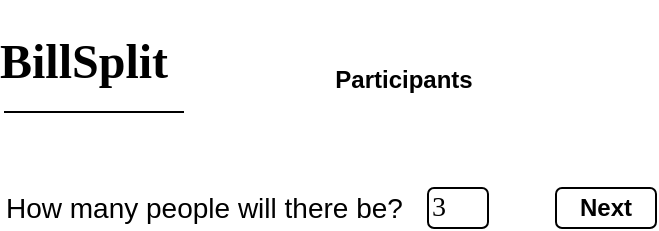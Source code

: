 <mxfile version="12.4.3" type="github" pages="3"><diagram id="h7hlAGJcF42Mh_EbfB89" name="splash_screen"><mxGraphModel dx="868" dy="479" grid="0" gridSize="10" guides="1" tooltips="1" connect="1" arrows="1" fold="1" page="1" pageScale="1" pageWidth="850" pageHeight="1100" math="0" shadow="0" extFonts="Yellowtail^https://fonts.googleapis.com/css?family=Yellowtail|yellowtail^https://fonts.googleapis.com/css?family=yellowtail|Questrial^https://fonts.googleapis.com/css?family=Questrial"><root><mxCell id="0"/><mxCell id="1" parent="0"/><mxCell id="_MdJJuByYtMcYLxyroKs-1" value="&lt;h1&gt;&lt;font face=&quot;Yellowtail&quot;&gt;BillSplit&lt;/font&gt;&lt;/h1&gt;" style="text;html=1;strokeColor=none;fillColor=none;align=center;verticalAlign=middle;whiteSpace=wrap;rounded=0;" parent="1" vertex="1"><mxGeometry x="60" y="40" width="40" height="20" as="geometry"/></mxCell><mxCell id="_MdJJuByYtMcYLxyroKs-2" value="" style="endArrow=none;html=1;" parent="1" edge="1"><mxGeometry width="50" height="50" relative="1" as="geometry"><mxPoint x="40" y="75" as="sourcePoint"/><mxPoint x="130" y="75" as="targetPoint"/></mxGeometry></mxCell><mxCell id="_MdJJuByYtMcYLxyroKs-3" value="&lt;div style=&quot;font-size: 14px&quot; align=&quot;left&quot;&gt;&lt;font style=&quot;font-size: 14px&quot; face=&quot;Helvetica&quot;&gt;How many people will there be?&lt;/font&gt;&lt;/div&gt;" style="text;html=1;strokeColor=none;fillColor=none;align=left;verticalAlign=middle;whiteSpace=wrap;rounded=0;fontFamily=Garamond;" parent="1" vertex="1"><mxGeometry x="39" y="118" width="230" height="10" as="geometry"/></mxCell><mxCell id="_MdJJuByYtMcYLxyroKs-4" value="&lt;font style=&quot;font-size: 14px&quot;&gt;3&lt;/font&gt;" style="rounded=1;whiteSpace=wrap;html=1;fontFamily=Garamond;align=left;" parent="1" vertex="1"><mxGeometry x="252" y="113" width="30" height="20" as="geometry"/></mxCell><mxCell id="2GNicvAmi13uRSmAq5yS-1" value="&lt;b&gt;Participants&lt;/b&gt;" style="text;html=1;strokeColor=none;fillColor=none;align=center;verticalAlign=middle;whiteSpace=wrap;rounded=0;labelBackgroundColor=none;fontFamily=Helvetica;" parent="1" vertex="1"><mxGeometry x="220" y="49" width="40" height="20" as="geometry"/></mxCell><mxCell id="rnfz4ju_VYKZbSFi3b6Q-1" value="&lt;b&gt;Next&lt;/b&gt;" style="rounded=1;whiteSpace=wrap;html=1;labelBackgroundColor=none;fontFamily=Helvetica;" parent="1" vertex="1"><mxGeometry x="316" y="113" width="50" height="20" as="geometry"/></mxCell></root></mxGraphModel></diagram><diagram name="participants set" id="GewNHUrEYxDLLw_-LUlW"><mxGraphModel dx="868" dy="479" grid="1" gridSize="10" guides="1" tooltips="1" connect="0" arrows="0" fold="1" page="1" pageScale="1" pageWidth="850" pageHeight="1100" math="0" shadow="0" extFonts="Yellowtail^https://fonts.googleapis.com/css?family=Yellowtail|yellowtail^https://fonts.googleapis.com/css?family=yellowtail|Questrial^https://fonts.googleapis.com/css?family=Questrial|Rene Menue^https://fonts.googleapis.com/css?family=Rene+Menue|Ray's Cafe^https://fonts.googleapis.com/css?family=Ray's+Cafe"><root><mxCell id="hZzYLXJnmmcl-AezKzNX-0"/><mxCell id="XsPXiKziycWPkQGj4DQ_-73" value="Summary" parent="hZzYLXJnmmcl-AezKzNX-0" visible="0"/><mxCell id="XsPXiKziycWPkQGj4DQ_-74" value="" style="rounded=0;whiteSpace=wrap;html=1;shadow=0;glass=0;labelBackgroundColor=none;strokeWidth=1;fontFamily=Helvetica;fontSize=28;align=left;strokeColor=none;fillColor=#CCCCCC;" parent="XsPXiKziycWPkQGj4DQ_-73" vertex="1"><mxGeometry x="681" y="304" width="27" height="184" as="geometry"/></mxCell><mxCell id="hZzYLXJnmmcl-AezKzNX-1" parent="hZzYLXJnmmcl-AezKzNX-0"/><mxCell id="XsPXiKziycWPkQGj4DQ_-71" value="" style="rounded=0;whiteSpace=wrap;html=1;shadow=0;glass=0;comic=0;labelBackgroundColor=none;strokeWidth=1;fontFamily=Helvetica;fontSize=32;align=center;strokeColor=none;fillColor=#f9f7ed;" parent="hZzYLXJnmmcl-AezKzNX-1" vertex="1"><mxGeometry x="11" y="74" width="827" height="219" as="geometry"/></mxCell><mxCell id="XsPXiKziycWPkQGj4DQ_-57" value="" style="rounded=0;whiteSpace=wrap;html=1;shadow=0;glass=0;comic=0;labelBackgroundColor=none;strokeColor=none;strokeWidth=1;fillColor=#eeeeee;fontFamily=Helvetica;fontSize=32;align=center;" parent="hZzYLXJnmmcl-AezKzNX-1" vertex="1"><mxGeometry x="11" y="288" width="827" height="502" as="geometry"/></mxCell><mxCell id="hZzYLXJnmmcl-AezKzNX-3" value="&lt;h1 style=&quot;font-size: 40px&quot;&gt;&lt;font style=&quot;font-size: 40px&quot; face=&quot;Yellowtail&quot;&gt;BillSplit&lt;/font&gt;&lt;/h1&gt;" style="text;html=1;strokeColor=none;fillColor=none;align=center;verticalAlign=middle;whiteSpace=wrap;rounded=0;fontColor=#333333;labelBackgroundColor=none;fontSize=32;" parent="hZzYLXJnmmcl-AezKzNX-1" vertex="1"><mxGeometry x="377" y="41" width="106.71" height="20" as="geometry"/></mxCell><mxCell id="hZzYLXJnmmcl-AezKzNX-4" value="" style="endArrow=none;html=1;strokeColor=#333333;fontColor=#333333;labelBackgroundColor=none;" parent="hZzYLXJnmmcl-AezKzNX-1" edge="1"><mxGeometry width="50" height="50" relative="1" as="geometry"><mxPoint x="32" y="70" as="sourcePoint"/><mxPoint x="140" y="70" as="targetPoint"/><Array as="points"><mxPoint x="820" y="70"/></Array></mxGeometry></mxCell><mxCell id="hZzYLXJnmmcl-AezKzNX-5" value="&lt;font style=&quot;font-size: 14px&quot;&gt;&lt;b&gt;3 &lt;/b&gt;people are splitting the bill.&lt;br&gt;&lt;/font&gt;" style="text;html=1;strokeColor=none;fillColor=none;align=left;verticalAlign=middle;whiteSpace=wrap;rounded=0;fontFamily=Helvetica;" parent="hZzYLXJnmmcl-AezKzNX-1" vertex="1"><mxGeometry x="60" y="117" width="230" height="10" as="geometry"/></mxCell><mxCell id="hZzYLXJnmmcl-AezKzNX-6" value="&lt;font style=&quot;font-size: 14px&quot; face=&quot;Helvetica&quot;&gt;Person 1&lt;/font&gt;" style="text;html=1;strokeColor=none;fillColor=none;align=center;verticalAlign=middle;whiteSpace=wrap;rounded=0;labelBackgroundColor=none;fontFamily=Helvetica;" parent="hZzYLXJnmmcl-AezKzNX-1" vertex="1"><mxGeometry x="81" y="147" width="60" height="20" as="geometry"/></mxCell><mxCell id="hZzYLXJnmmcl-AezKzNX-7" value="&lt;font style=&quot;font-size: 14px&quot; face=&quot;Helvetica&quot;&gt;Person 2&lt;br&gt;&lt;/font&gt;" style="text;html=1;strokeColor=none;fillColor=none;align=center;verticalAlign=middle;whiteSpace=wrap;rounded=0;labelBackgroundColor=none;fontFamily=Helvetica;" parent="hZzYLXJnmmcl-AezKzNX-1" vertex="1"><mxGeometry x="81" y="177" width="60" height="20" as="geometry"/></mxCell><mxCell id="hZzYLXJnmmcl-AezKzNX-8" value="&lt;font face=&quot;Helvetica&quot;&gt;&lt;b&gt;&lt;font style=&quot;font-size: 14px&quot;&gt;Person 3&lt;br&gt;&lt;/font&gt;&lt;/b&gt;&lt;/font&gt;" style="text;html=1;strokeColor=none;fillColor=none;align=center;verticalAlign=middle;whiteSpace=wrap;rounded=0;labelBackgroundColor=none;fontFamily=Helvetica;" parent="hZzYLXJnmmcl-AezKzNX-1" vertex="1"><mxGeometry x="81" y="207" width="65" height="20" as="geometry"/></mxCell><mxCell id="hZzYLXJnmmcl-AezKzNX-9" value="&lt;font style=&quot;font-size: 10px&quot; face=&quot;Questrial&quot;&gt;Rename&lt;/font&gt;" style="rounded=1;whiteSpace=wrap;html=1;labelBackgroundColor=none;fontFamily=Helvetica;shadow=1;strokeColor=#999999;" parent="hZzYLXJnmmcl-AezKzNX-1" vertex="1"><mxGeometry x="161" y="147" width="59" height="20" as="geometry"/></mxCell><mxCell id="hZzYLXJnmmcl-AezKzNX-11" value="&lt;font face=&quot;Helvetica&quot;&gt;Sally&lt;/font&gt;" style="rounded=1;whiteSpace=wrap;html=1;labelBackgroundColor=none;fontFamily=Questrial;align=left;FType=g;strokeWidth=2;strokeColor=#9AC7BF;comic=0;shadow=0;" parent="hZzYLXJnmmcl-AezKzNX-1" vertex="1"><mxGeometry x="161" y="207" width="167" height="20" as="geometry"/></mxCell><mxCell id="MQWxVw4keEJaJZ-wStM8-6" value="" style="endArrow=none;html=1;strokeColor=#000000;fontColor=#000000;" parent="hZzYLXJnmmcl-AezKzNX-1" edge="1"><mxGeometry width="50" height="50" relative="1" as="geometry"><mxPoint x="40" y="290" as="sourcePoint"/><mxPoint x="810" y="290" as="targetPoint"/></mxGeometry></mxCell><mxCell id="XsPXiKziycWPkQGj4DQ_-3" value="&lt;font style=&quot;font-size: 10px&quot; face=&quot;Questrial&quot;&gt;Rename&lt;/font&gt;" style="rounded=1;whiteSpace=wrap;html=1;labelBackgroundColor=none;fontFamily=Helvetica;shadow=1;strokeColor=#999999;" parent="hZzYLXJnmmcl-AezKzNX-1" vertex="1"><mxGeometry x="161" y="177" width="59" height="20" as="geometry"/></mxCell><mxCell id="XsPXiKziycWPkQGj4DQ_-48" value="" style="endArrow=none;html=1;strokeColor=#000000;fontColor=#000000;" parent="hZzYLXJnmmcl-AezKzNX-1" edge="1"><mxGeometry width="50" height="50" relative="1" as="geometry"><mxPoint x="50" y="790" as="sourcePoint"/><mxPoint x="820.5" y="790" as="targetPoint"/></mxGeometry></mxCell><mxCell id="XsPXiKziycWPkQGj4DQ_-61" value="&lt;b&gt;+ Person&lt;/b&gt;" style="rounded=1;whiteSpace=wrap;html=1;labelBackgroundColor=none;fontFamily=Helvetica;shadow=1;" parent="hZzYLXJnmmcl-AezKzNX-1" vertex="1"><mxGeometry x="91" y="253.75" width="90" height="20" as="geometry"/></mxCell><mxCell id="XsPXiKziycWPkQGj4DQ_-72" value="" style="rounded=0;whiteSpace=wrap;html=1;shadow=0;glass=0;comic=0;labelBackgroundColor=none;strokeColor=none;strokeWidth=1;fillColor=none;fontFamily=Helvetica;fontSize=32;align=center;" parent="hZzYLXJnmmcl-AezKzNX-1" vertex="1"><mxGeometry x="11" y="800" width="827" height="210" as="geometry"/></mxCell><mxCell id="MQWxVw4keEJaJZ-wStM8-27" value="Cards" parent="hZzYLXJnmmcl-AezKzNX-0"/><mxCell id="XsPXiKziycWPkQGj4DQ_-79" value="" style="rounded=0;whiteSpace=wrap;html=1;shadow=0;glass=0;labelBackgroundColor=none;strokeWidth=1;fontFamily=Helvetica;fontSize=28;align=left;strokeColor=none;fillColor=#CCCCCC;" parent="MQWxVw4keEJaJZ-wStM8-27" vertex="1"><mxGeometry x="690" y="529" width="27" height="203" as="geometry"/></mxCell><mxCell id="XsPXiKziycWPkQGj4DQ_-78" value="" style="rounded=0;whiteSpace=wrap;html=1;shadow=0;glass=0;comic=0;labelBackgroundColor=none;strokeColor=none;strokeWidth=1;fillColor=#CCCCCC;gradientColor=none;fontFamily=Helvetica;fontSize=32;fontColor=#333333;align=center;" parent="MQWxVw4keEJaJZ-wStM8-27" vertex="1"><mxGeometry x="132" y="698" width="584" height="42" as="geometry"/></mxCell><mxCell id="XsPXiKziycWPkQGj4DQ_-80" value="" style="rounded=0;whiteSpace=wrap;html=1;labelBackgroundColor=none;strokeWidth=1;fontFamily=Helvetica;shadow=0;perimeterSpacing=14;strokeColor=none;fontStyle=4" parent="MQWxVw4keEJaJZ-wStM8-27" vertex="1"><mxGeometry x="152" y="521" width="559" height="202" as="geometry"/></mxCell><mxCell id="XsPXiKziycWPkQGj4DQ_-77" value="" style="rounded=0;whiteSpace=wrap;html=1;shadow=0;glass=0;comic=0;labelBackgroundColor=none;strokeColor=none;strokeWidth=1;fillColor=#CCCCCC;gradientColor=none;fontFamily=Helvetica;fontSize=32;fontColor=#333333;align=center;" parent="MQWxVw4keEJaJZ-wStM8-27" vertex="1"><mxGeometry x="134" y="479" width="584" height="42" as="geometry"/></mxCell><mxCell id="XsPXiKziycWPkQGj4DQ_-75" value="" style="rounded=0;whiteSpace=wrap;html=1;shadow=0;glass=0;labelBackgroundColor=none;strokeWidth=1;fontFamily=Helvetica;fontSize=28;align=left;strokeColor=none;fillColor=#CCCCCC;" parent="MQWxVw4keEJaJZ-wStM8-27" vertex="1"><mxGeometry x="692" y="310" width="27" height="203" as="geometry"/></mxCell><mxCell id="MQWxVw4keEJaJZ-wStM8-30" value="" style="rounded=0;whiteSpace=wrap;html=1;labelBackgroundColor=none;strokeWidth=1;fontFamily=Helvetica;shadow=0;perimeterSpacing=14;strokeColor=none;" parent="MQWxVw4keEJaJZ-wStM8-27" vertex="1"><mxGeometry x="152" y="310" width="559" height="202" as="geometry"/></mxCell><mxCell id="MQWxVw4keEJaJZ-wStM8-31" value="&lt;font style=&quot;font-size: 20px&quot;&gt;&lt;span&gt;&lt;font style=&quot;font-size: 20px&quot; face=&quot;Helvetica&quot;&gt;&lt;font style=&quot;font-size: 20px&quot;&gt;Item 1&lt;br&gt;&lt;/font&gt;&lt;/font&gt;&lt;/span&gt;&lt;/font&gt;" style="text;html=1;strokeColor=none;fillColor=none;align=left;verticalAlign=middle;whiteSpace=wrap;rounded=0;shadow=1;labelBackgroundColor=none;fontFamily=Helvetica;opacity=30;FType=g;fontColor=#000000;fontStyle=1" parent="MQWxVw4keEJaJZ-wStM8-27" vertex="1"><mxGeometry x="164" y="328" width="84" height="32" as="geometry"/></mxCell><mxCell id="MQWxVw4keEJaJZ-wStM8-32" value="&lt;b&gt;&lt;font style=&quot;font-size: 16px&quot; face=&quot;Helvetica&quot;&gt;$5.95&lt;/font&gt;&lt;/b&gt;" style="text;html=1;strokeColor=none;fillColor=none;align=left;verticalAlign=middle;whiteSpace=wrap;rounded=0;shadow=0;labelBackgroundColor=none;fontFamily=Ray's Cafe;opacity=30;FType=g;fontColor=#000000;" parent="MQWxVw4keEJaJZ-wStM8-27" vertex="1"><mxGeometry x="600" y="328" width="53" height="20" as="geometry"/></mxCell><mxCell id="MQWxVw4keEJaJZ-wStM8-33" value="&lt;p&gt;&lt;font style=&quot;font-size: 14px&quot; face=&quot;Helvetica&quot;&gt;Person 1&lt;/font&gt;&lt;/p&gt;" style="text;html=1;strokeColor=none;fillColor=none;align=center;verticalAlign=middle;whiteSpace=wrap;rounded=0;labelBackgroundColor=none;fontFamily=Helvetica;" parent="MQWxVw4keEJaJZ-wStM8-27" vertex="1"><mxGeometry x="201" y="372.75" width="60" height="20" as="geometry"/></mxCell><mxCell id="MQWxVw4keEJaJZ-wStM8-34" value="&lt;font style=&quot;font-size: 14px&quot; face=&quot;Helvetica&quot;&gt;Person 2&lt;br&gt;&lt;/font&gt;" style="text;html=1;strokeColor=none;fillColor=none;align=center;verticalAlign=middle;whiteSpace=wrap;rounded=0;labelBackgroundColor=none;fontFamily=Helvetica;" parent="MQWxVw4keEJaJZ-wStM8-27" vertex="1"><mxGeometry x="204" y="405" width="60" height="20" as="geometry"/></mxCell><mxCell id="MQWxVw4keEJaJZ-wStM8-35" value="&lt;font style=&quot;font-size: 14px&quot; face=&quot;Helvetica&quot;&gt;Person 3&lt;br&gt;&lt;/font&gt;" style="text;html=1;strokeColor=none;fillColor=none;align=center;verticalAlign=middle;whiteSpace=wrap;rounded=0;labelBackgroundColor=none;fontFamily=Helvetica;" parent="MQWxVw4keEJaJZ-wStM8-27" vertex="1"><mxGeometry x="204" y="437" width="60" height="20" as="geometry"/></mxCell><mxCell id="MQWxVw4keEJaJZ-wStM8-36" value="" style="whiteSpace=wrap;html=1;aspect=fixed;rounded=0;shadow=0;labelBackgroundColor=none;strokeColor=#E6E6E6;strokeWidth=1;fillColor=#FFFFFF;gradientColor=none;fontFamily=Helvetica;align=left;arcSize=50;" parent="MQWxVw4keEJaJZ-wStM8-27" vertex="1"><mxGeometry x="179.5" y="375.5" width="14.5" height="14.5" as="geometry"/></mxCell><mxCell id="MQWxVw4keEJaJZ-wStM8-37" value="" style="whiteSpace=wrap;html=1;aspect=fixed;rounded=0;shadow=0;labelBackgroundColor=none;strokeColor=#E6E6E6;strokeWidth=1;fillColor=#FFFFFF;gradientColor=none;fontFamily=Helvetica;align=left;arcSize=50;" parent="MQWxVw4keEJaJZ-wStM8-27" vertex="1"><mxGeometry x="179.5" y="405" width="14.5" height="14.5" as="geometry"/></mxCell><mxCell id="MQWxVw4keEJaJZ-wStM8-38" value="" style="whiteSpace=wrap;html=1;aspect=fixed;rounded=0;shadow=0;labelBackgroundColor=none;strokeColor=#E6E6E6;strokeWidth=1;fillColor=#FFFFFF;gradientColor=none;fontFamily=Helvetica;align=left;arcSize=50;glass=0;" parent="MQWxVw4keEJaJZ-wStM8-27" vertex="1"><mxGeometry x="179.5" y="437" width="14.5" height="14.5" as="geometry"/></mxCell><mxCell id="MQWxVw4keEJaJZ-wStM8-40" value="" style="rounded=0;whiteSpace=wrap;html=1;shadow=0;glass=0;labelBackgroundColor=none;strokeWidth=1;fontFamily=Helvetica;fontSize=28;align=left;strokeColor=none;fillColor=#666666;" parent="MQWxVw4keEJaJZ-wStM8-27" vertex="1"><mxGeometry x="135" y="310" width="17" height="203" as="geometry"/></mxCell><mxCell id="3zJK-aA0sSz3IuTme-Kp-3" value="&lt;font style=&quot;font-size: 12px&quot;&gt;X&lt;/font&gt;" style="whiteSpace=wrap;html=1;aspect=fixed;rounded=1;shadow=1;glass=0;labelBackgroundColor=none;strokeColor=#E6E6E6;strokeWidth=1;fillColor=#E6E6E6;gradientColor=none;fontFamily=Helvetica;fontSize=28;fontColor=#990000;align=center;verticalAlign=middle;" parent="MQWxVw4keEJaJZ-wStM8-27" vertex="1"><mxGeometry x="680" y="321" width="23" height="23" as="geometry"/></mxCell><mxCell id="MQWxVw4keEJaJZ-wStM8-28" value="5.95" style="rounded=1;whiteSpace=wrap;html=1;labelBackgroundColor=none;fontFamily=Questrial;align=left;FType=g;strokeWidth=2;strokeColor=#9AC7BF;" parent="MQWxVw4keEJaJZ-wStM8-27" vertex="1"><mxGeometry x="520" y="350" width="130" height="20" as="geometry"/></mxCell><mxCell id="XsPXiKziycWPkQGj4DQ_-76" value="Select All" style="rounded=1;whiteSpace=wrap;html=1;labelBackgroundColor=none;fontFamily=Helvetica;strokeColor=#E6E6E6;fillColor=#eeeeee;shadow=1;" parent="MQWxVw4keEJaJZ-wStM8-27" vertex="1"><mxGeometry x="175.5" y="474" width="61" height="20" as="geometry"/></mxCell><mxCell id="XsPXiKziycWPkQGj4DQ_-81" value="&lt;span style=&quot;background-color: transparent&quot;&gt;&lt;font style=&quot;font-size: 20px&quot;&gt;&lt;span&gt;&lt;b&gt;&lt;font style=&quot;font-size: 20px&quot; face=&quot;Helvetica&quot;&gt;&lt;font style=&quot;font-size: 20px&quot;&gt;Item 2&lt;br&gt;&lt;/font&gt;&lt;/font&gt;&lt;/b&gt;&lt;/span&gt;&lt;/font&gt;&lt;/span&gt;" style="text;html=1;strokeColor=none;fillColor=none;align=left;verticalAlign=middle;whiteSpace=wrap;rounded=0;shadow=0;labelBackgroundColor=none;fontFamily=Helvetica;opacity=30;FType=g;fontColor=#000000;fontStyle=4" parent="MQWxVw4keEJaJZ-wStM8-27" vertex="1"><mxGeometry x="164" y="547" width="90" height="20" as="geometry"/></mxCell><mxCell id="XsPXiKziycWPkQGj4DQ_-82" value="&lt;b&gt;&lt;font style=&quot;font-size: 16px&quot; face=&quot;Helvetica&quot;&gt;$0.00&lt;/font&gt;&lt;/b&gt;" style="text;html=1;strokeColor=none;fillColor=none;align=left;verticalAlign=middle;whiteSpace=wrap;rounded=0;shadow=0;labelBackgroundColor=none;fontFamily=Ray's Cafe;opacity=30;FType=g;fontColor=#000000;" parent="MQWxVw4keEJaJZ-wStM8-27" vertex="1"><mxGeometry x="598" y="547" width="53" height="20" as="geometry"/></mxCell><mxCell id="XsPXiKziycWPkQGj4DQ_-83" value="&lt;p&gt;&lt;font style=&quot;font-size: 14px&quot; face=&quot;Helvetica&quot;&gt;Person 1&lt;/font&gt;&lt;/p&gt;" style="text;html=1;strokeColor=none;fillColor=none;align=center;verticalAlign=middle;whiteSpace=wrap;rounded=0;labelBackgroundColor=none;fontFamily=Helvetica;" parent="MQWxVw4keEJaJZ-wStM8-27" vertex="1"><mxGeometry x="199" y="591.75" width="60" height="20" as="geometry"/></mxCell><mxCell id="XsPXiKziycWPkQGj4DQ_-84" value="&lt;font style=&quot;font-size: 14px&quot; face=&quot;Helvetica&quot;&gt;Person 2&lt;br&gt;&lt;/font&gt;" style="text;html=1;strokeColor=none;fillColor=none;align=center;verticalAlign=middle;whiteSpace=wrap;rounded=0;labelBackgroundColor=none;fontFamily=Helvetica;" parent="MQWxVw4keEJaJZ-wStM8-27" vertex="1"><mxGeometry x="202" y="624" width="60" height="20" as="geometry"/></mxCell><mxCell id="XsPXiKziycWPkQGj4DQ_-85" value="&lt;font style=&quot;font-size: 14px&quot; face=&quot;Helvetica&quot;&gt;Person 3&lt;br&gt;&lt;/font&gt;" style="text;html=1;strokeColor=none;fillColor=none;align=center;verticalAlign=middle;whiteSpace=wrap;rounded=0;labelBackgroundColor=none;fontFamily=Helvetica;" parent="MQWxVw4keEJaJZ-wStM8-27" vertex="1"><mxGeometry x="202" y="656" width="60" height="20" as="geometry"/></mxCell><mxCell id="XsPXiKziycWPkQGj4DQ_-86" value="" style="whiteSpace=wrap;html=1;aspect=fixed;rounded=0;shadow=0;labelBackgroundColor=none;strokeColor=#E6E6E6;strokeWidth=1;fillColor=#FFFFFF;gradientColor=none;fontFamily=Helvetica;align=left;arcSize=50;" parent="MQWxVw4keEJaJZ-wStM8-27" vertex="1"><mxGeometry x="177.5" y="594.5" width="14.5" height="14.5" as="geometry"/></mxCell><mxCell id="XsPXiKziycWPkQGj4DQ_-87" value="" style="whiteSpace=wrap;html=1;aspect=fixed;rounded=0;shadow=0;labelBackgroundColor=none;strokeColor=#E6E6E6;strokeWidth=1;fillColor=#FFFFFF;gradientColor=none;fontFamily=Helvetica;align=left;arcSize=50;" parent="MQWxVw4keEJaJZ-wStM8-27" vertex="1"><mxGeometry x="177.5" y="624" width="14.5" height="14.5" as="geometry"/></mxCell><mxCell id="XsPXiKziycWPkQGj4DQ_-88" value="" style="whiteSpace=wrap;html=1;aspect=fixed;rounded=0;shadow=0;labelBackgroundColor=none;strokeColor=#E6E6E6;strokeWidth=1;fillColor=#FFFFFF;gradientColor=none;fontFamily=Helvetica;align=left;arcSize=50;glass=0;" parent="MQWxVw4keEJaJZ-wStM8-27" vertex="1"><mxGeometry x="177.5" y="656" width="14.5" height="14.5" as="geometry"/></mxCell><mxCell id="XsPXiKziycWPkQGj4DQ_-89" value="" style="rounded=0;whiteSpace=wrap;html=1;shadow=0;glass=0;labelBackgroundColor=none;strokeWidth=1;fontFamily=Helvetica;fontSize=28;align=left;strokeColor=none;fillColor=#666666;" parent="MQWxVw4keEJaJZ-wStM8-27" vertex="1"><mxGeometry x="133" y="529" width="17" height="203" as="geometry"/></mxCell><mxCell id="XsPXiKziycWPkQGj4DQ_-90" value="&lt;font style=&quot;font-size: 12px&quot;&gt;X&lt;/font&gt;" style="whiteSpace=wrap;html=1;aspect=fixed;rounded=1;shadow=1;glass=0;labelBackgroundColor=none;strokeColor=#E6E6E6;strokeWidth=1;fillColor=#E6E6E6;gradientColor=none;fontFamily=Helvetica;fontSize=28;fontColor=#990000;align=center;verticalAlign=middle;" parent="MQWxVw4keEJaJZ-wStM8-27" vertex="1"><mxGeometry x="680" y="529" width="23" height="23" as="geometry"/></mxCell><mxCell id="XsPXiKziycWPkQGj4DQ_-91" value="&lt;font color=&quot;#CCCCCC&quot;&gt;Enter price&lt;/font&gt;" style="rounded=1;whiteSpace=wrap;html=1;labelBackgroundColor=none;fontFamily=Questrial;align=left;FType=g;strokeWidth=2;strokeColor=#9AC7BF;" parent="MQWxVw4keEJaJZ-wStM8-27" vertex="1"><mxGeometry x="518" y="569" width="130" height="20" as="geometry"/></mxCell><mxCell id="XsPXiKziycWPkQGj4DQ_-92" value="Select All" style="rounded=1;whiteSpace=wrap;html=1;labelBackgroundColor=none;fontFamily=Helvetica;strokeColor=#E6E6E6;fillColor=#eeeeee;shadow=1;" parent="MQWxVw4keEJaJZ-wStM8-27" vertex="1"><mxGeometry x="173.5" y="693" width="61" height="20" as="geometry"/></mxCell><mxCell id="XsPXiKziycWPkQGj4DQ_-98" value="&lt;font style=&quot;font-size: 14px&quot;&gt;...&lt;br&gt;&lt;/font&gt;" style="rounded=1;whiteSpace=wrap;html=1;shadow=1;glass=0;comic=0;labelBackgroundColor=none;strokeColor=#E6E6E6;strokeWidth=1;fillColor=#E6E6E6;gradientColor=none;fontFamily=Helvetica;fontSize=7;fontColor=#333333;align=center;arcSize=50;" parent="MQWxVw4keEJaJZ-wStM8-27" vertex="1"><mxGeometry x="232" y="329.66" width="30" height="20.34" as="geometry"/></mxCell><mxCell id="XsPXiKziycWPkQGj4DQ_-99" value="&lt;div align=&quot;left&quot;&gt;&lt;font style=&quot;font-size: 12px&quot; color=&quot;#CCCCCC&quot;&gt;Item 2&lt;/font&gt;&lt;br&gt;&lt;/div&gt;" style="rounded=1;whiteSpace=wrap;html=1;shadow=0;glass=0;comic=0;labelBackgroundColor=none;strokeColor=#9AC7BF;strokeWidth=2;fillColor=#FFFFFF;gradientColor=none;fontFamily=Helvetica;fontSize=7;fontColor=#333333;align=left;" parent="MQWxVw4keEJaJZ-wStM8-27" vertex="1"><mxGeometry x="232" y="545.5" width="130" height="21.5" as="geometry"/></mxCell><mxCell id="XsPXiKziycWPkQGj4DQ_-67" value="Buttons" parent="hZzYLXJnmmcl-AezKzNX-0"/><mxCell id="XsPXiKziycWPkQGj4DQ_-68" value="&lt;b&gt;+ Tax/Tip&lt;/b&gt;" style="rounded=1;whiteSpace=wrap;html=1;labelBackgroundColor=none;fontFamily=Helvetica;shadow=1;" parent="XsPXiKziycWPkQGj4DQ_-67" vertex="1"><mxGeometry x="249" y="752" width="90" height="20" as="geometry"/></mxCell><mxCell id="XsPXiKziycWPkQGj4DQ_-69" value="&lt;b&gt;+ Item&lt;br&gt;&lt;/b&gt;" style="rounded=1;whiteSpace=wrap;html=1;labelBackgroundColor=none;fontFamily=Helvetica;shadow=1;" parent="XsPXiKziycWPkQGj4DQ_-67" vertex="1"><mxGeometry x="150" y="752" width="90" height="20" as="geometry"/></mxCell><mxCell id="XsPXiKziycWPkQGj4DQ_-70" value="&lt;b&gt;Calculate!&lt;br&gt;&lt;/b&gt;" style="rounded=1;whiteSpace=wrap;html=1;labelBackgroundColor=none;fontFamily=Helvetica;shadow=1;" parent="XsPXiKziycWPkQGj4DQ_-67" vertex="1"><mxGeometry x="348" y="752" width="90" height="20" as="geometry"/></mxCell></root></mxGraphModel></diagram><diagram id="hGy0BEk0czqTk_951ETV" name="Page-3"><mxGraphModel dx="868" dy="479" grid="1" gridSize="10" guides="1" tooltips="1" connect="1" arrows="1" fold="1" page="1" pageScale="1" pageWidth="850" pageHeight="1100" math="0" shadow="0"><root><mxCell id="z-byX9HtQqg1tHJTWPmt-0"/><mxCell id="z-byX9HtQqg1tHJTWPmt-1" parent="z-byX9HtQqg1tHJTWPmt-0"/></root></mxGraphModel></diagram></mxfile>